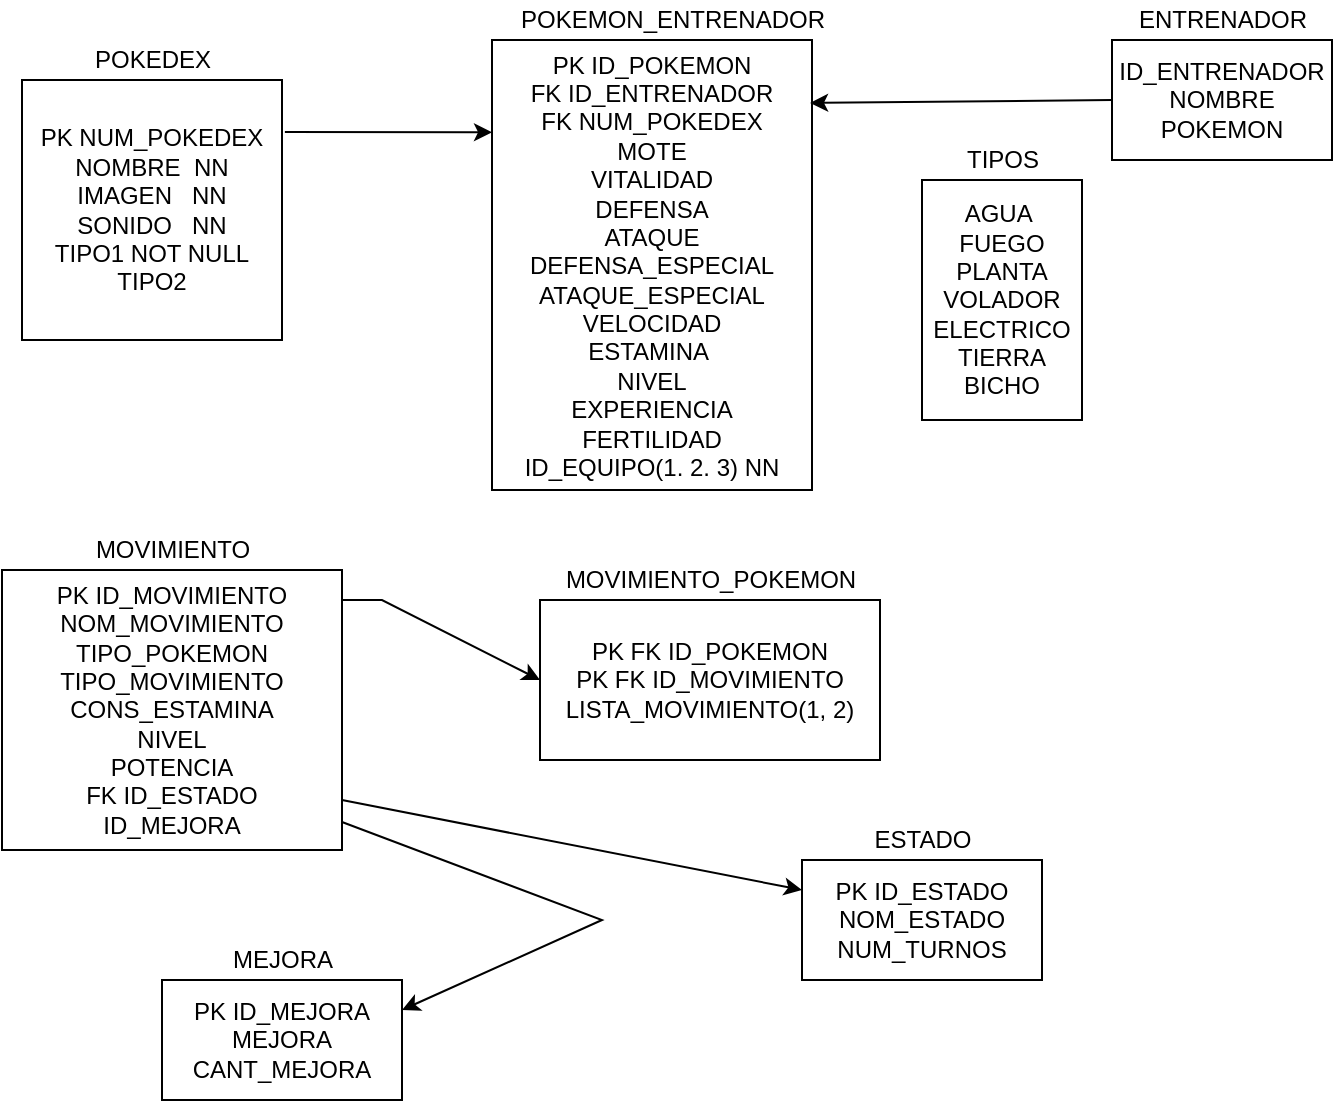 <mxfile version="17.4.6" type="github">
  <diagram id="CBH9kjqgBpxh-lcx360y" name="Page-1">
    <mxGraphModel dx="1710" dy="800" grid="1" gridSize="10" guides="1" tooltips="1" connect="1" arrows="1" fold="1" page="1" pageScale="1" pageWidth="827" pageHeight="1169" math="0" shadow="0">
      <root>
        <mxCell id="0" />
        <mxCell id="1" parent="0" />
        <mxCell id="o_6OllPHFEXmFVbzXY8G-1" value="PK NUM_POKEDEX&lt;br&gt;NOMBRE &lt;span style=&quot;white-space: pre&quot;&gt;	&lt;/span&gt;NN&lt;br&gt;IMAGEN &lt;span style=&quot;white-space: pre&quot;&gt;	&lt;/span&gt;&lt;span style=&quot;white-space: pre&quot;&gt;	&lt;/span&gt;NN&lt;br&gt;SONIDO &lt;span style=&quot;white-space: pre&quot;&gt;	&lt;/span&gt;&lt;span style=&quot;white-space: pre&quot;&gt;	&lt;/span&gt;NN&lt;br&gt;TIPO1 NOT NULL&lt;br&gt;TIPO2" style="rounded=0;whiteSpace=wrap;html=1;" parent="1" vertex="1">
          <mxGeometry x="70" y="90" width="130" height="130" as="geometry" />
        </mxCell>
        <mxCell id="o_6OllPHFEXmFVbzXY8G-2" value="PK&lt;span style=&quot;white-space: pre&quot;&gt;	&lt;/span&gt;ID_POKEMON&lt;br&gt;FK&lt;span style=&quot;white-space: pre&quot;&gt;	&lt;/span&gt;ID_ENTRENADOR&lt;br&gt;FK&lt;span style=&quot;white-space: pre&quot;&gt;	&lt;/span&gt;NUM_POKEDEX&lt;br&gt;MOTE&lt;br&gt;VITALIDAD&lt;br&gt;DEFENSA&lt;br&gt;ATAQUE&lt;br&gt;DEFENSA_ESPECIAL&lt;br&gt;ATAQUE_ESPECIAL&lt;br&gt;VELOCIDAD&lt;br&gt;ESTAMINA&amp;nbsp;&lt;br&gt;NIVEL&lt;br&gt;EXPERIENCIA&lt;br&gt;FERTILIDAD&lt;br&gt;ID_EQUIPO(1. 2. 3) NN" style="rounded=0;whiteSpace=wrap;html=1;" parent="1" vertex="1">
          <mxGeometry x="305" y="70" width="160" height="225" as="geometry" />
        </mxCell>
        <mxCell id="o_6OllPHFEXmFVbzXY8G-4" value="POKEDEX" style="text;html=1;align=center;verticalAlign=middle;resizable=0;points=[];autosize=1;strokeColor=none;fillColor=none;" parent="1" vertex="1">
          <mxGeometry x="100" y="70" width="70" height="20" as="geometry" />
        </mxCell>
        <mxCell id="o_6OllPHFEXmFVbzXY8G-5" value="POKEMON_ENTRENADOR&lt;br&gt;" style="text;html=1;align=center;verticalAlign=middle;resizable=0;points=[];autosize=1;strokeColor=none;fillColor=none;" parent="1" vertex="1">
          <mxGeometry x="310" y="50" width="170" height="20" as="geometry" />
        </mxCell>
        <mxCell id="o_6OllPHFEXmFVbzXY8G-7" value="" style="endArrow=classic;html=1;rounded=0;entryX=0;entryY=0.205;entryDx=0;entryDy=0;exitX=1.011;exitY=0.2;exitDx=0;exitDy=0;exitPerimeter=0;entryPerimeter=0;" parent="1" source="o_6OllPHFEXmFVbzXY8G-1" target="o_6OllPHFEXmFVbzXY8G-2" edge="1">
          <mxGeometry width="50" height="50" relative="1" as="geometry">
            <mxPoint x="390" y="370" as="sourcePoint" />
            <mxPoint x="440" y="320" as="targetPoint" />
          </mxGeometry>
        </mxCell>
        <mxCell id="o_6OllPHFEXmFVbzXY8G-8" value="ID_ENTRENADOR&lt;br&gt;NOMBRE&lt;br&gt;POKEMON" style="rounded=0;whiteSpace=wrap;html=1;" parent="1" vertex="1">
          <mxGeometry x="615" y="70" width="110" height="60" as="geometry" />
        </mxCell>
        <mxCell id="o_6OllPHFEXmFVbzXY8G-9" value="ENTRENADOR&lt;br&gt;" style="text;html=1;align=center;verticalAlign=middle;resizable=0;points=[];autosize=1;strokeColor=none;fillColor=none;" parent="1" vertex="1">
          <mxGeometry x="620" y="50" width="100" height="20" as="geometry" />
        </mxCell>
        <mxCell id="o_6OllPHFEXmFVbzXY8G-11" value="" style="endArrow=classic;html=1;rounded=0;exitX=0;exitY=0.5;exitDx=0;exitDy=0;entryX=0.994;entryY=0.14;entryDx=0;entryDy=0;entryPerimeter=0;" parent="1" source="o_6OllPHFEXmFVbzXY8G-8" target="o_6OllPHFEXmFVbzXY8G-2" edge="1">
          <mxGeometry width="50" height="50" relative="1" as="geometry">
            <mxPoint x="390" y="360" as="sourcePoint" />
            <mxPoint x="440" y="310" as="targetPoint" />
          </mxGeometry>
        </mxCell>
        <mxCell id="o_6OllPHFEXmFVbzXY8G-13" value="PK&lt;span style=&quot;white-space: pre&quot;&gt;	&lt;/span&gt;ID_MOVIMIENTO&lt;br&gt;NOM_MOVIMIENTO&lt;br&gt;TIPO_POKEMON&lt;br&gt;TIPO_MOVIMIENTO&lt;br&gt;CONS_ESTAMINA&lt;br&gt;NIVEL&lt;br&gt;POTENCIA&lt;br&gt;FK ID_ESTADO&lt;br&gt;ID_MEJORA" style="rounded=0;whiteSpace=wrap;html=1;" parent="1" vertex="1">
          <mxGeometry x="60" y="335" width="170" height="140" as="geometry" />
        </mxCell>
        <mxCell id="o_6OllPHFEXmFVbzXY8G-14" value="MOVIMIENTO&lt;br&gt;" style="text;html=1;align=center;verticalAlign=middle;resizable=0;points=[];autosize=1;strokeColor=none;fillColor=none;" parent="1" vertex="1">
          <mxGeometry x="100" y="315" width="90" height="20" as="geometry" />
        </mxCell>
        <mxCell id="UOC0xMfc8gk7T0B58Shv-1" value="PK ID_ESTADO&lt;br&gt;NOM_ESTADO&lt;br&gt;NUM_TURNOS" style="rounded=0;whiteSpace=wrap;html=1;" vertex="1" parent="1">
          <mxGeometry x="460" y="480" width="120" height="60" as="geometry" />
        </mxCell>
        <mxCell id="UOC0xMfc8gk7T0B58Shv-2" value="ESTADO&lt;br&gt;" style="text;html=1;align=center;verticalAlign=middle;resizable=0;points=[];autosize=1;strokeColor=none;fillColor=none;" vertex="1" parent="1">
          <mxGeometry x="490" y="460" width="60" height="20" as="geometry" />
        </mxCell>
        <mxCell id="UOC0xMfc8gk7T0B58Shv-3" value="PK&lt;span style=&quot;white-space: pre&quot;&gt;	&lt;/span&gt;ID_MEJORA&lt;br&gt;MEJORA&lt;br&gt;CANT_MEJORA" style="rounded=0;whiteSpace=wrap;html=1;" vertex="1" parent="1">
          <mxGeometry x="140" y="540" width="120" height="60" as="geometry" />
        </mxCell>
        <mxCell id="UOC0xMfc8gk7T0B58Shv-4" value="MEJORA" style="text;html=1;align=center;verticalAlign=middle;resizable=0;points=[];autosize=1;strokeColor=none;fillColor=none;" vertex="1" parent="1">
          <mxGeometry x="165" y="520" width="70" height="20" as="geometry" />
        </mxCell>
        <mxCell id="UOC0xMfc8gk7T0B58Shv-7" value="PK FK&lt;span style=&quot;white-space: pre&quot;&gt;	&lt;/span&gt;ID_POKEMON&lt;br&gt;PK FK&lt;span style=&quot;white-space: pre&quot;&gt;	&lt;/span&gt;ID_MOVIMIENTO&lt;br&gt;LISTA_MOVIMIENTO(1, 2)&lt;br&gt;" style="whiteSpace=wrap;html=1;" vertex="1" parent="1">
          <mxGeometry x="329" y="350" width="170" height="80" as="geometry" />
        </mxCell>
        <mxCell id="UOC0xMfc8gk7T0B58Shv-8" value="MOVIMIENTO_POKEMON" style="text;html=1;align=center;verticalAlign=middle;resizable=0;points=[];autosize=1;strokeColor=none;fillColor=none;" vertex="1" parent="1">
          <mxGeometry x="334" y="330" width="160" height="20" as="geometry" />
        </mxCell>
        <mxCell id="UOC0xMfc8gk7T0B58Shv-9" value="AGUA&amp;nbsp;&lt;br&gt;FUEGO&lt;br&gt;PLANTA&lt;br&gt;VOLADOR&lt;br&gt;ELECTRICO&lt;br&gt;TIERRA&lt;br&gt;BICHO" style="whiteSpace=wrap;html=1;" vertex="1" parent="1">
          <mxGeometry x="520" y="140" width="80" height="120" as="geometry" />
        </mxCell>
        <mxCell id="UOC0xMfc8gk7T0B58Shv-10" value="TIPOS&lt;br&gt;" style="text;html=1;align=center;verticalAlign=middle;resizable=0;points=[];autosize=1;strokeColor=none;fillColor=none;" vertex="1" parent="1">
          <mxGeometry x="535" y="120" width="50" height="20" as="geometry" />
        </mxCell>
        <mxCell id="UOC0xMfc8gk7T0B58Shv-15" value="" style="endArrow=classic;html=1;rounded=0;entryX=0;entryY=0.5;entryDx=0;entryDy=0;" edge="1" parent="1" target="UOC0xMfc8gk7T0B58Shv-7">
          <mxGeometry width="50" height="50" relative="1" as="geometry">
            <mxPoint x="230" y="350" as="sourcePoint" />
            <mxPoint x="280" y="300" as="targetPoint" />
            <Array as="points">
              <mxPoint x="250" y="350" />
            </Array>
          </mxGeometry>
        </mxCell>
        <mxCell id="UOC0xMfc8gk7T0B58Shv-17" value="" style="endArrow=classic;html=1;rounded=0;entryX=0;entryY=0.25;entryDx=0;entryDy=0;" edge="1" parent="1" target="UOC0xMfc8gk7T0B58Shv-1">
          <mxGeometry width="50" height="50" relative="1" as="geometry">
            <mxPoint x="230" y="450" as="sourcePoint" />
            <mxPoint x="250" y="510" as="targetPoint" />
          </mxGeometry>
        </mxCell>
        <mxCell id="UOC0xMfc8gk7T0B58Shv-18" value="" style="endArrow=classic;html=1;rounded=0;entryX=1;entryY=0.25;entryDx=0;entryDy=0;exitX=1;exitY=0.9;exitDx=0;exitDy=0;exitPerimeter=0;" edge="1" parent="1" source="o_6OllPHFEXmFVbzXY8G-13" target="UOC0xMfc8gk7T0B58Shv-3">
          <mxGeometry width="50" height="50" relative="1" as="geometry">
            <mxPoint x="320" y="480" as="sourcePoint" />
            <mxPoint x="400" y="515" as="targetPoint" />
            <Array as="points">
              <mxPoint x="360" y="510" />
            </Array>
          </mxGeometry>
        </mxCell>
      </root>
    </mxGraphModel>
  </diagram>
</mxfile>
